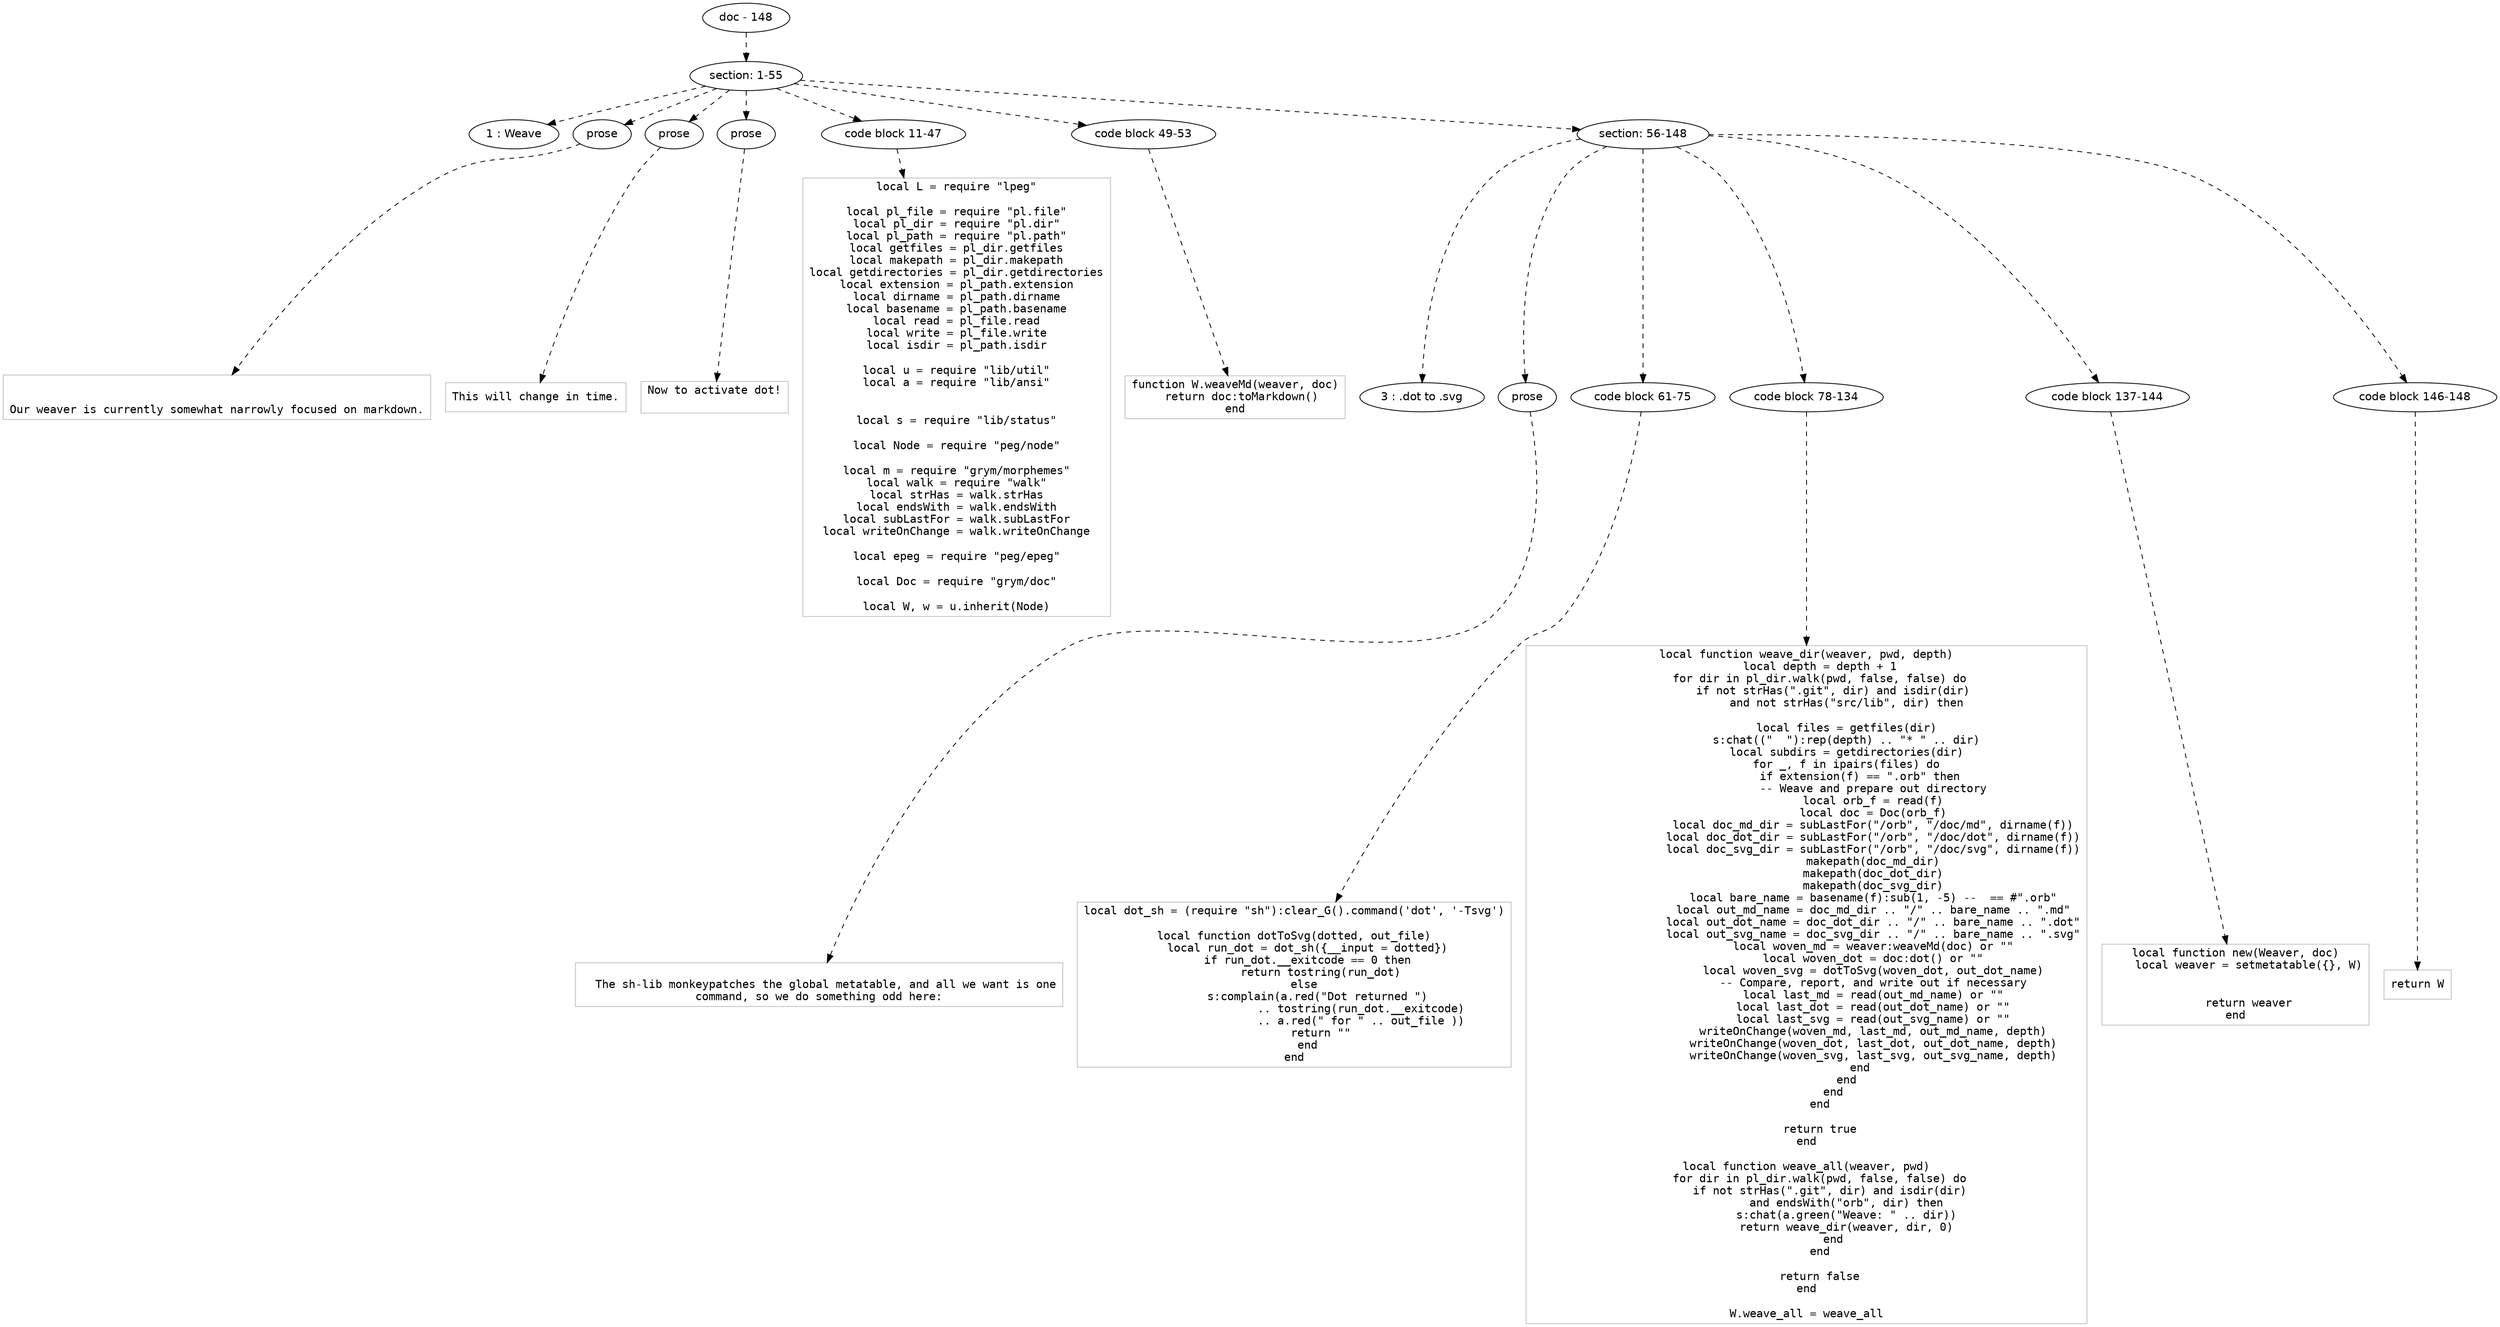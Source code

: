digraph hierarchy {

node [fontname=Helvetica]
edge [style=dashed]

doc_0 [label="doc - 148"]


doc_0 -> { section_1}
{rank=same; section_1}

section_1 [label="section: 1-55"]


section_1 -> { header_2 prose_3 prose_4 prose_5 codeblock_6 codeblock_7 section_8}
{rank=same; header_2 prose_3 prose_4 prose_5 codeblock_6 codeblock_7 section_8}

header_2 [label="1 : Weave"]

prose_3 [label="prose"]

prose_4 [label="prose"]

prose_5 [label="prose"]

codeblock_6 [label="code block 11-47"]

codeblock_7 [label="code block 49-53"]

section_8 [label="section: 56-148"]


prose_3 -> leaf_9
leaf_9  [color=Gray,shape=rectangle,fontname=Inconsolata,label="

Our weaver is currently somewhat narrowly focused on markdown.
"]
prose_4 -> leaf_10
leaf_10  [color=Gray,shape=rectangle,fontname=Inconsolata,label="This will change in time.
"]
prose_5 -> leaf_11
leaf_11  [color=Gray,shape=rectangle,fontname=Inconsolata,label="Now to activate dot!

"]
codeblock_6 -> leaf_12
leaf_12  [color=Gray,shape=rectangle,fontname=Inconsolata,label="local L = require \"lpeg\"

local pl_file = require \"pl.file\"
local pl_dir = require \"pl.dir\"
local pl_path = require \"pl.path\"
local getfiles = pl_dir.getfiles
local makepath = pl_dir.makepath
local getdirectories = pl_dir.getdirectories
local extension = pl_path.extension
local dirname = pl_path.dirname
local basename = pl_path.basename
local read = pl_file.read
local write = pl_file.write
local isdir = pl_path.isdir

local u = require \"lib/util\"
local a = require \"lib/ansi\"


local s = require \"lib/status\"

local Node = require \"peg/node\"

local m = require \"grym/morphemes\"
local walk = require \"walk\"
local strHas = walk.strHas
local endsWith = walk.endsWith
local subLastFor = walk.subLastFor
local writeOnChange = walk.writeOnChange

local epeg = require \"peg/epeg\"

local Doc = require \"grym/doc\"

local W, w = u.inherit(Node)"]
codeblock_7 -> leaf_13
leaf_13  [color=Gray,shape=rectangle,fontname=Inconsolata,label="function W.weaveMd(weaver, doc)
  return doc:toMarkdown()
end"]
section_8 -> { header_14 prose_15 codeblock_16 codeblock_17 codeblock_18 codeblock_19}
{rank=same; header_14 prose_15 codeblock_16 codeblock_17 codeblock_18 codeblock_19}

header_14 [label="3 : .dot to .svg"]

prose_15 [label="prose"]

codeblock_16 [label="code block 61-75"]

codeblock_17 [label="code block 78-134"]

codeblock_18 [label="code block 137-144"]

codeblock_19 [label="code block 146-148"]


prose_15 -> leaf_20
leaf_20  [color=Gray,shape=rectangle,fontname=Inconsolata,label="
  The sh-lib monkeypatches the global metatable, and all we want is one
command, so we do something odd here:
"]
codeblock_16 -> leaf_21
leaf_21  [color=Gray,shape=rectangle,fontname=Inconsolata,label="local dot_sh = (require \"sh\"):clear_G().command('dot', '-Tsvg')

local function dotToSvg(dotted, out_file)
    local run_dot = dot_sh({__input = dotted})
    if run_dot.__exitcode == 0 then
        return tostring(run_dot)
    else 
        s:complain(a.red(\"Dot returned \") 
                    .. tostring(run_dot.__exitcode)
                    .. a.red(\" for \" .. out_file ))
        return \"\"
    end
end"]
codeblock_17 -> leaf_22
leaf_22  [color=Gray,shape=rectangle,fontname=Inconsolata,label="local function weave_dir(weaver, pwd, depth)
    local depth = depth + 1
    for dir in pl_dir.walk(pwd, false, false) do
        if not strHas(\".git\", dir) and isdir(dir)
            and not strHas(\"src/lib\", dir) then

            local files = getfiles(dir)
            s:chat((\"  \"):rep(depth) .. \"* \" .. dir)
            local subdirs = getdirectories(dir)
            for _, f in ipairs(files) do
                if extension(f) == \".orb\" then
                    -- Weave and prepare out directory
                    local orb_f = read(f)
                    local doc = Doc(orb_f)
                    local doc_md_dir = subLastFor(\"/orb\", \"/doc/md\", dirname(f))
                    local doc_dot_dir = subLastFor(\"/orb\", \"/doc/dot\", dirname(f))
                    local doc_svg_dir = subLastFor(\"/orb\", \"/doc/svg\", dirname(f))
                    makepath(doc_md_dir)
                    makepath(doc_dot_dir)
                    makepath(doc_svg_dir)
                    local bare_name = basename(f):sub(1, -5) --  == #\".orb\"
                    local out_md_name = doc_md_dir .. \"/\" .. bare_name .. \".md\"
                    local out_dot_name = doc_dot_dir .. \"/\" .. bare_name .. \".dot\"
                    local out_svg_name = doc_svg_dir .. \"/\" .. bare_name .. \".svg\"
                    local woven_md = weaver:weaveMd(doc) or \"\"
                    local woven_dot = doc:dot() or \"\"
                    local woven_svg = dotToSvg(woven_dot, out_dot_name)
                    -- Compare, report, and write out if necessary
                    local last_md = read(out_md_name) or \"\"
                    local last_dot = read(out_dot_name) or \"\"
                    local last_svg = read(out_svg_name) or \"\"
                    writeOnChange(woven_md, last_md, out_md_name, depth)
                    writeOnChange(woven_dot, last_dot, out_dot_name, depth)
                    writeOnChange(woven_svg, last_svg, out_svg_name, depth)
                end
            end
        end
    end

    return true
end

local function weave_all(weaver, pwd)
    for dir in pl_dir.walk(pwd, false, false) do
        if not strHas(\".git\", dir) and isdir(dir) 
            and endsWith(\"orb\", dir) then
            s:chat(a.green(\"Weave: \" .. dir))
            return weave_dir(weaver, dir, 0)
        end
    end

    return false
end

W.weave_all = weave_all"]
codeblock_18 -> leaf_23
leaf_23  [color=Gray,shape=rectangle,fontname=Inconsolata,label="local function new(Weaver, doc)
    local weaver = setmetatable({}, W)


    return weaver
end"]
codeblock_19 -> leaf_24
leaf_24  [color=Gray,shape=rectangle,fontname=Inconsolata,label="return W"]

}
